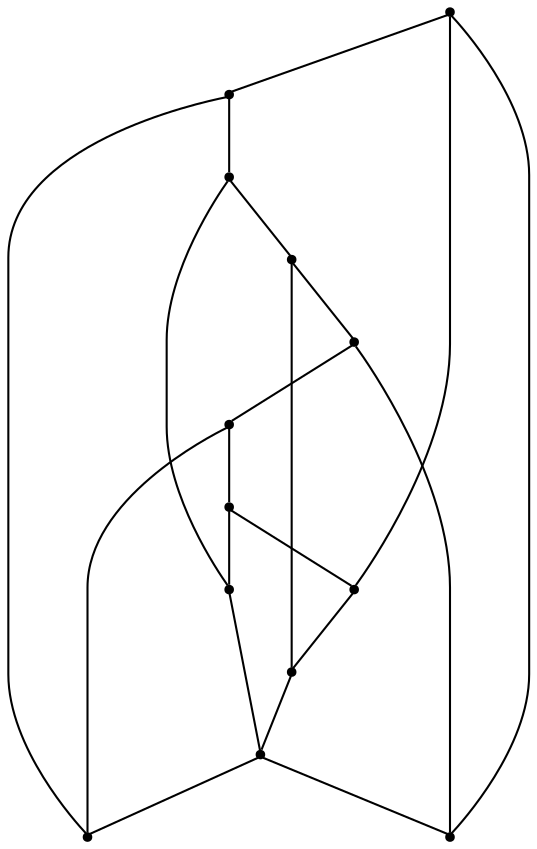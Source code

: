 graph {
  node [shape=point,comment="{\"directed\":false,\"doi\":\"10.1007/978-3-030-68766-3_20\",\"figure\":\"9 (1)\"}"]

  v0 [pos="1459.0908029407785,1663.132006252789"]
  v1 [pos="1264.605627411741,1748.2195153958028"]
  v2 [pos="1532.023284265718,1480.8052630970958"]
  v3 [pos="1306.5789429889376,1358.6581152546455"]
  v4 [pos="1459.0908029407785,1298.4783927661258"]
  v5 [pos="1138.2812583435923,1426.7598400830802"]
  v6 [pos="1267.4435784935984,1479.8197182898466"]
  v7 [pos="1401.4211315737782,1522.2061252501826"]
  v8 [pos="1264.605627411741,1213.3950804072454"]
  v9 [pos="1070.1204518827033,1663.132006252789"]
  v10 [pos="997.1880341461815,1480.8052630970958"]
  v11 [pos="1237.4992203038964,1619.2338985714298"]
  v12 [pos="1070.1204518827033,1298.4783927661258"]

  v0 -- v1 [id="-1",pos="1459.0908029407785,1663.132006252789 1410.4505488275227,1714.9930019771173 1341.308620863229,1747.3903325913295 1264.605627411741,1748.2195153958028"]
  v2 -- v0 [id="-15",pos="1532.023284265718,1480.8052630970958 1531.193964122102,1551.3290677603582 1503.807259144624,1615.4570849735978 1459.0908029407785,1663.132006252789"]
  v0 -- v3 [id="-17",pos="1459.0908029407785,1663.132006252789 1472.4596318775857,1458.8520124722831 1446.9973033093204,1391.2795911457222 1306.5789429889376,1358.6581152546455"]
  v4 -- v5 [id="-18",pos="1459.0908029407785,1298.4783927661258 1228.6041544942252,1266.9029335263976 1138.50229168351,1320.7691665754587 1138.2812583435923,1426.7598400830802"]
  v1 -- v7 [id="-37",pos="1264.605627411741,1748.2195153958028 1359.8374222318166,1678.2217343661575 1404.8821855606575,1615.2208827132777 1401.4211315737782,1522.2061252501826"]
  v8 -- v7 [id="-38",pos="1264.605627411741,1213.3950804072454 1411.7373985189977,1337.413358096661 1449.935215383799,1416.741607656335 1401.4211315737782,1522.2061252501826"]
  v4 -- v2 [id="-39",pos="1459.0908029407785,1298.4783927661258 1503.807232853363,1346.1533796576573 1531.193964122102,1410.2814245823843 1532.023284265718,1480.8052630970958"]
  v8 -- v4 [id="-46",pos="1264.605627411741,1213.3950804072454 1341.308587011365,1214.2201936028623 1410.4504878010873,1246.617495622368 1459.0908029407785,1298.4783927661258"]
  v9 -- v10 [id="-51",pos="1070.1204518827033,1663.132006252789 1025.4035544690364,1615.458123620922 998.0173542897976,1551.3296388788317 997.1880341461815,1480.8052630970958"]
  v1 -- v9 [id="-55",pos="1264.605627411741,1748.2195153958028 1187.8970641904107,1747.3903325913295 1118.7577956931787,1714.9934844057348 1070.1204518827033,1663.132006252789"]
  v5 -- v6 [id="-58",pos="1138.2812583435923,1426.7598400830802 1204.116763546104,1415.7623580252853 1237.0887570676564,1422.2925541363425 1267.4435784935984,1479.8197182898466"]
  v12 -- v3 [id="-59",pos="1070.1204518827033,1298.4783927661258 1189.1060816643371,1286.4932675090151 1260.9216960208305,1296.9407164948243 1306.5789429889376,1358.6581152546455"]
  v12 -- v8 [id="-61",pos="1070.1204518827033,1298.4783927661258 1118.7578567195305,1246.6170131931158 1187.8970980422841,1214.2201936028623 1264.605627411741,1213.3950804072454"]
  v10 -- v12 [id="-62",pos="997.1880341461815,1480.8052630970958 998.0173542897975,1410.2808534629073 1025.4035807603796,1346.1523410085574 1070.1204518827033,1298.4783927661258"]
  v2 -- v11 [id="-16",pos="1532.023284265718,1480.8052630970958 1418.5926114773379,1631.2106302602745 1334.3708968279832,1670.3872286166531 1237.4992203038964,1619.2338985714298"]
  v6 -- v7 [id="-19",pos="1267.4435784935984,1479.8197182898466 1300.7487753238877,1540.1346916852 1334.0457056598761,1546.3356310047263 1401.4211315737782,1522.2061252501826"]
  v6 -- v3 [id="-20",pos="1267.4435784935984,1479.8197182898466 1332.0871823947807,1454.6096995901332 1337.6380697293016,1423.6009333836462 1306.5789429889376,1358.6581152546455"]
  v11 -- v6 [id="-57",pos="1237.4992203038964,1619.2338985714298 1206.0797380004383,1553.5160743058557 1205.1003491910553,1517.6108055935667 1267.4435784935984,1479.8197182898466"]
  v10 -- v11 [id="-60",pos="997.1880341461815,1480.8052630970958 1087.5815770288768,1595.9595511716375 1165.9232706937062,1626.3140005791959 1237.4992203038964,1619.2338985714298"]
  v9 -- v5 [id="-189",pos="1070.1204518827033,1663.132006252789 1057.8768835854783,1547.6442646025837 1072.5666983115416,1479.0924664696963 1138.2812583435923,1426.7598400830802"]
}